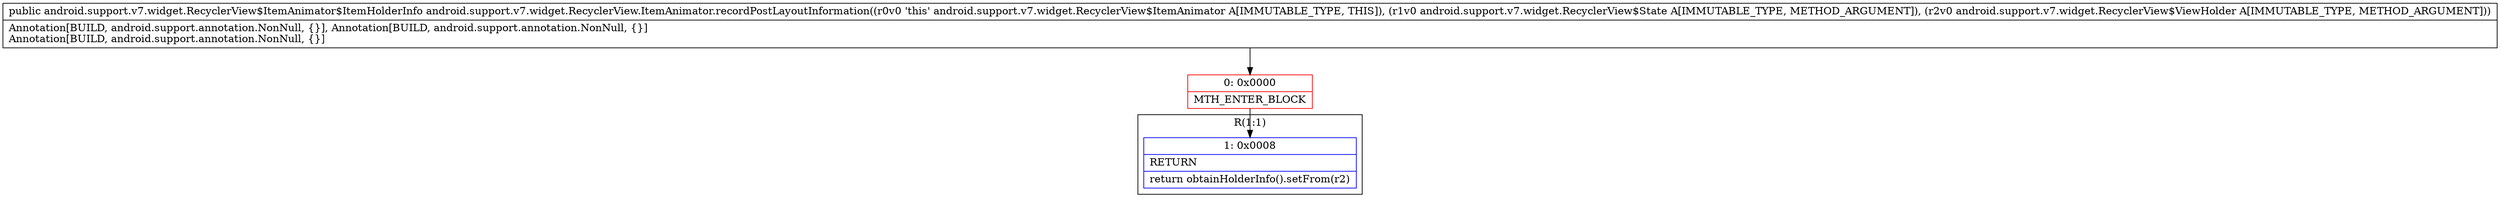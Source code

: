 digraph "CFG forandroid.support.v7.widget.RecyclerView.ItemAnimator.recordPostLayoutInformation(Landroid\/support\/v7\/widget\/RecyclerView$State;Landroid\/support\/v7\/widget\/RecyclerView$ViewHolder;)Landroid\/support\/v7\/widget\/RecyclerView$ItemAnimator$ItemHolderInfo;" {
subgraph cluster_Region_1343623785 {
label = "R(1:1)";
node [shape=record,color=blue];
Node_1 [shape=record,label="{1\:\ 0x0008|RETURN\l|return obtainHolderInfo().setFrom(r2)\l}"];
}
Node_0 [shape=record,color=red,label="{0\:\ 0x0000|MTH_ENTER_BLOCK\l}"];
MethodNode[shape=record,label="{public android.support.v7.widget.RecyclerView$ItemAnimator$ItemHolderInfo android.support.v7.widget.RecyclerView.ItemAnimator.recordPostLayoutInformation((r0v0 'this' android.support.v7.widget.RecyclerView$ItemAnimator A[IMMUTABLE_TYPE, THIS]), (r1v0 android.support.v7.widget.RecyclerView$State A[IMMUTABLE_TYPE, METHOD_ARGUMENT]), (r2v0 android.support.v7.widget.RecyclerView$ViewHolder A[IMMUTABLE_TYPE, METHOD_ARGUMENT]))  | Annotation[BUILD, android.support.annotation.NonNull, \{\}], Annotation[BUILD, android.support.annotation.NonNull, \{\}]\lAnnotation[BUILD, android.support.annotation.NonNull, \{\}]\l}"];
MethodNode -> Node_0;
Node_0 -> Node_1;
}

